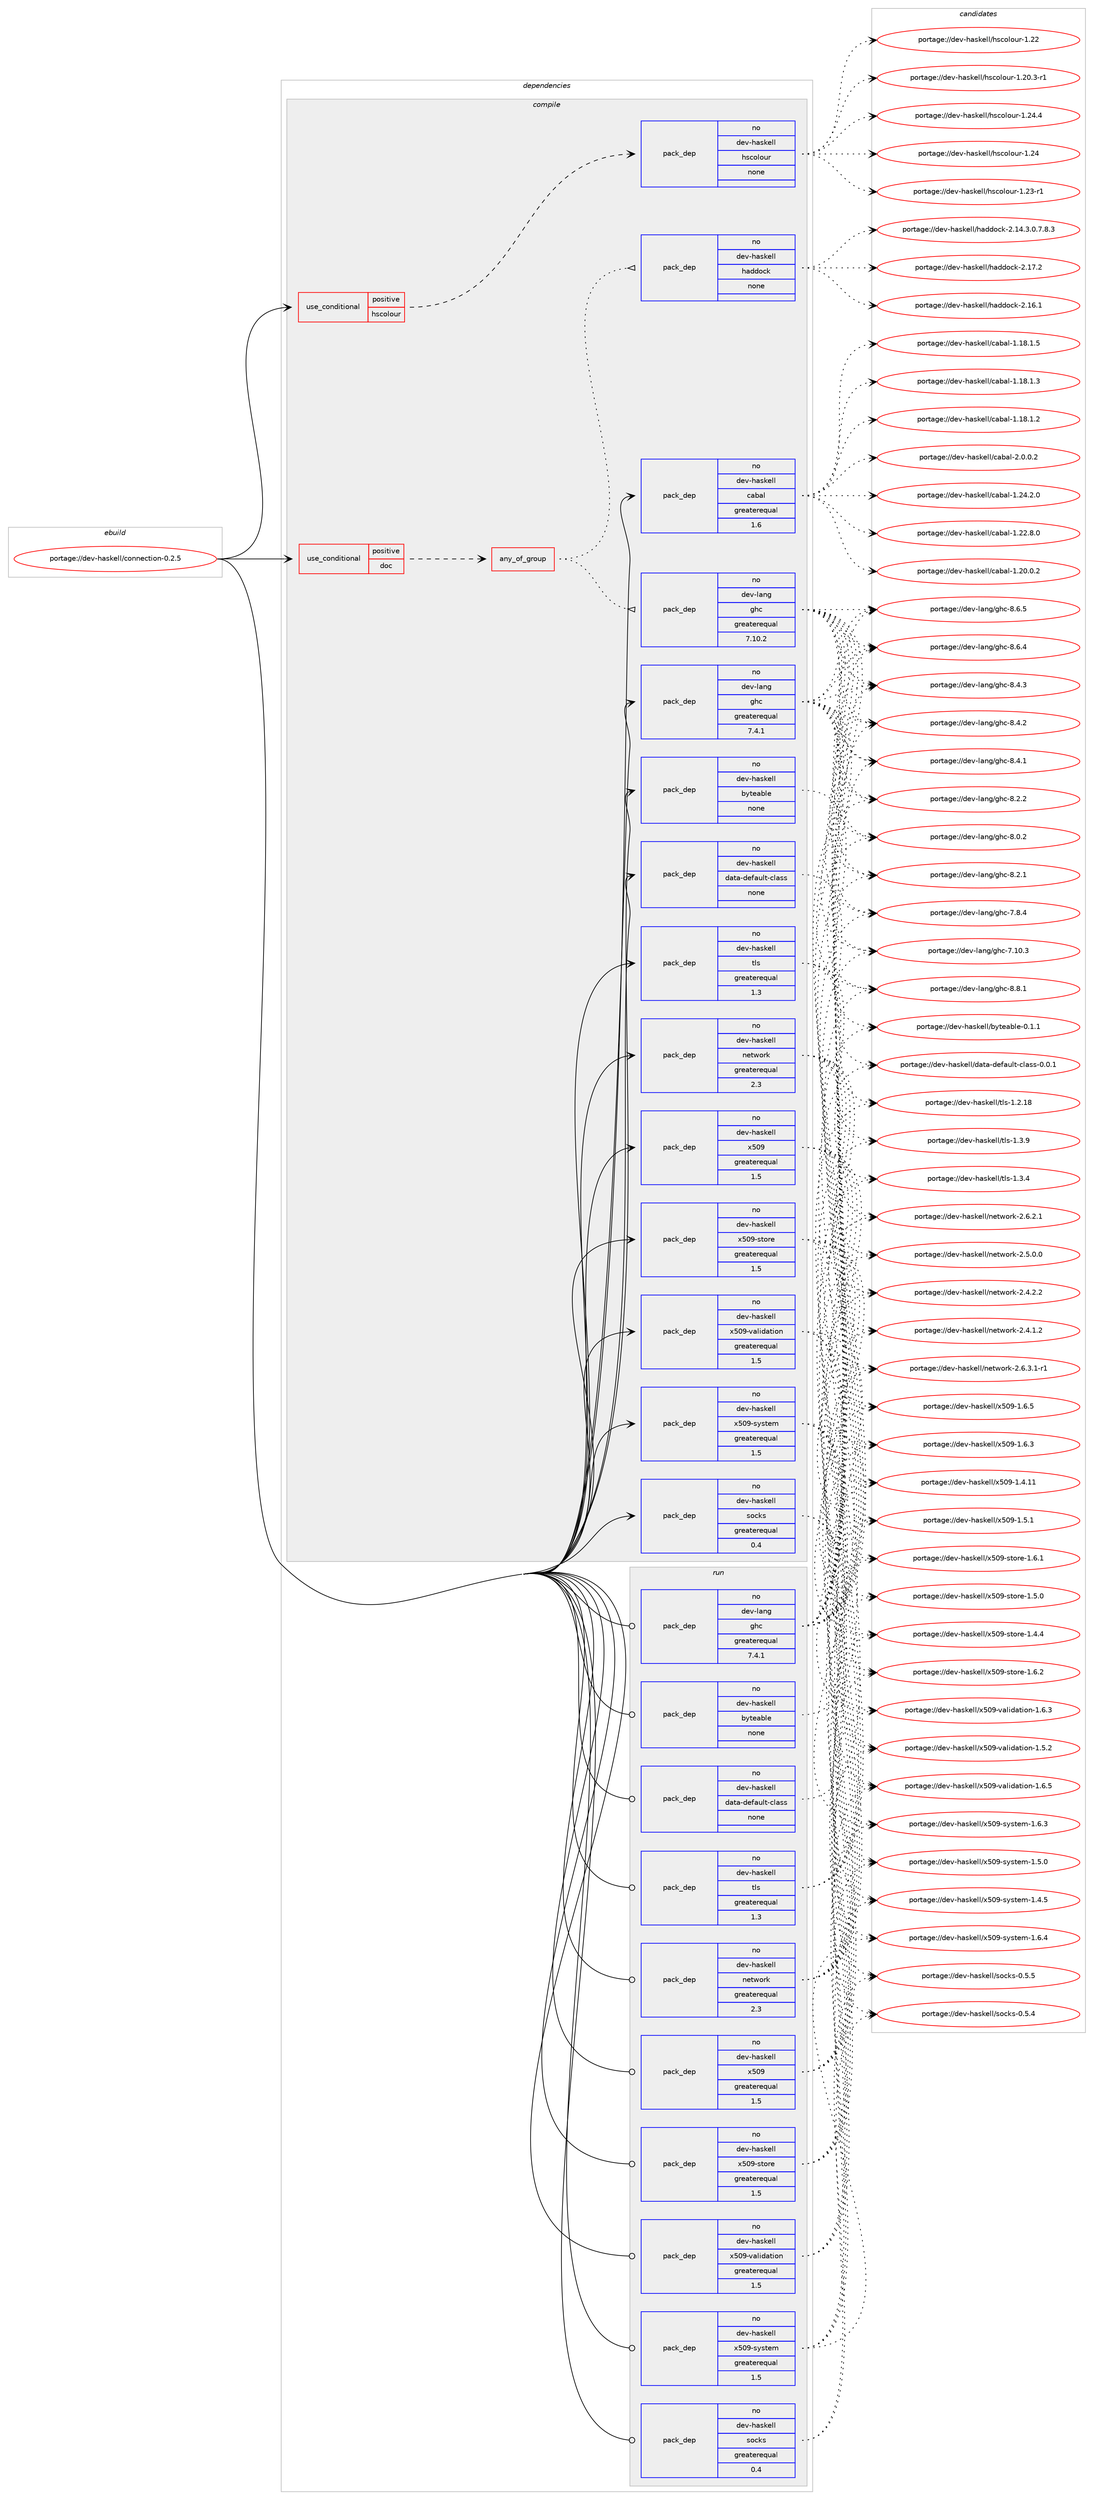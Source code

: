 digraph prolog {

# *************
# Graph options
# *************

newrank=true;
concentrate=true;
compound=true;
graph [rankdir=LR,fontname=Helvetica,fontsize=10,ranksep=1.5];#, ranksep=2.5, nodesep=0.2];
edge  [arrowhead=vee];
node  [fontname=Helvetica,fontsize=10];

# **********
# The ebuild
# **********

subgraph cluster_leftcol {
color=gray;
label=<<i>ebuild</i>>;
id [label="portage://dev-haskell/connection-0.2.5", color=red, width=4, href="../dev-haskell/connection-0.2.5.svg"];
}

# ****************
# The dependencies
# ****************

subgraph cluster_midcol {
color=gray;
label=<<i>dependencies</i>>;
subgraph cluster_compile {
fillcolor="#eeeeee";
style=filled;
label=<<i>compile</i>>;
subgraph cond134479 {
dependency566891 [label=<<TABLE BORDER="0" CELLBORDER="1" CELLSPACING="0" CELLPADDING="4"><TR><TD ROWSPAN="3" CELLPADDING="10">use_conditional</TD></TR><TR><TD>positive</TD></TR><TR><TD>doc</TD></TR></TABLE>>, shape=none, color=red];
subgraph any6647 {
dependency566892 [label=<<TABLE BORDER="0" CELLBORDER="1" CELLSPACING="0" CELLPADDING="4"><TR><TD CELLPADDING="10">any_of_group</TD></TR></TABLE>>, shape=none, color=red];subgraph pack425528 {
dependency566893 [label=<<TABLE BORDER="0" CELLBORDER="1" CELLSPACING="0" CELLPADDING="4" WIDTH="220"><TR><TD ROWSPAN="6" CELLPADDING="30">pack_dep</TD></TR><TR><TD WIDTH="110">no</TD></TR><TR><TD>dev-haskell</TD></TR><TR><TD>haddock</TD></TR><TR><TD>none</TD></TR><TR><TD></TD></TR></TABLE>>, shape=none, color=blue];
}
dependency566892:e -> dependency566893:w [weight=20,style="dotted",arrowhead="oinv"];
subgraph pack425529 {
dependency566894 [label=<<TABLE BORDER="0" CELLBORDER="1" CELLSPACING="0" CELLPADDING="4" WIDTH="220"><TR><TD ROWSPAN="6" CELLPADDING="30">pack_dep</TD></TR><TR><TD WIDTH="110">no</TD></TR><TR><TD>dev-lang</TD></TR><TR><TD>ghc</TD></TR><TR><TD>greaterequal</TD></TR><TR><TD>7.10.2</TD></TR></TABLE>>, shape=none, color=blue];
}
dependency566892:e -> dependency566894:w [weight=20,style="dotted",arrowhead="oinv"];
}
dependency566891:e -> dependency566892:w [weight=20,style="dashed",arrowhead="vee"];
}
id:e -> dependency566891:w [weight=20,style="solid",arrowhead="vee"];
subgraph cond134480 {
dependency566895 [label=<<TABLE BORDER="0" CELLBORDER="1" CELLSPACING="0" CELLPADDING="4"><TR><TD ROWSPAN="3" CELLPADDING="10">use_conditional</TD></TR><TR><TD>positive</TD></TR><TR><TD>hscolour</TD></TR></TABLE>>, shape=none, color=red];
subgraph pack425530 {
dependency566896 [label=<<TABLE BORDER="0" CELLBORDER="1" CELLSPACING="0" CELLPADDING="4" WIDTH="220"><TR><TD ROWSPAN="6" CELLPADDING="30">pack_dep</TD></TR><TR><TD WIDTH="110">no</TD></TR><TR><TD>dev-haskell</TD></TR><TR><TD>hscolour</TD></TR><TR><TD>none</TD></TR><TR><TD></TD></TR></TABLE>>, shape=none, color=blue];
}
dependency566895:e -> dependency566896:w [weight=20,style="dashed",arrowhead="vee"];
}
id:e -> dependency566895:w [weight=20,style="solid",arrowhead="vee"];
subgraph pack425531 {
dependency566897 [label=<<TABLE BORDER="0" CELLBORDER="1" CELLSPACING="0" CELLPADDING="4" WIDTH="220"><TR><TD ROWSPAN="6" CELLPADDING="30">pack_dep</TD></TR><TR><TD WIDTH="110">no</TD></TR><TR><TD>dev-haskell</TD></TR><TR><TD>byteable</TD></TR><TR><TD>none</TD></TR><TR><TD></TD></TR></TABLE>>, shape=none, color=blue];
}
id:e -> dependency566897:w [weight=20,style="solid",arrowhead="vee"];
subgraph pack425532 {
dependency566898 [label=<<TABLE BORDER="0" CELLBORDER="1" CELLSPACING="0" CELLPADDING="4" WIDTH="220"><TR><TD ROWSPAN="6" CELLPADDING="30">pack_dep</TD></TR><TR><TD WIDTH="110">no</TD></TR><TR><TD>dev-haskell</TD></TR><TR><TD>cabal</TD></TR><TR><TD>greaterequal</TD></TR><TR><TD>1.6</TD></TR></TABLE>>, shape=none, color=blue];
}
id:e -> dependency566898:w [weight=20,style="solid",arrowhead="vee"];
subgraph pack425533 {
dependency566899 [label=<<TABLE BORDER="0" CELLBORDER="1" CELLSPACING="0" CELLPADDING="4" WIDTH="220"><TR><TD ROWSPAN="6" CELLPADDING="30">pack_dep</TD></TR><TR><TD WIDTH="110">no</TD></TR><TR><TD>dev-haskell</TD></TR><TR><TD>data-default-class</TD></TR><TR><TD>none</TD></TR><TR><TD></TD></TR></TABLE>>, shape=none, color=blue];
}
id:e -> dependency566899:w [weight=20,style="solid",arrowhead="vee"];
subgraph pack425534 {
dependency566900 [label=<<TABLE BORDER="0" CELLBORDER="1" CELLSPACING="0" CELLPADDING="4" WIDTH="220"><TR><TD ROWSPAN="6" CELLPADDING="30">pack_dep</TD></TR><TR><TD WIDTH="110">no</TD></TR><TR><TD>dev-haskell</TD></TR><TR><TD>network</TD></TR><TR><TD>greaterequal</TD></TR><TR><TD>2.3</TD></TR></TABLE>>, shape=none, color=blue];
}
id:e -> dependency566900:w [weight=20,style="solid",arrowhead="vee"];
subgraph pack425535 {
dependency566901 [label=<<TABLE BORDER="0" CELLBORDER="1" CELLSPACING="0" CELLPADDING="4" WIDTH="220"><TR><TD ROWSPAN="6" CELLPADDING="30">pack_dep</TD></TR><TR><TD WIDTH="110">no</TD></TR><TR><TD>dev-haskell</TD></TR><TR><TD>socks</TD></TR><TR><TD>greaterequal</TD></TR><TR><TD>0.4</TD></TR></TABLE>>, shape=none, color=blue];
}
id:e -> dependency566901:w [weight=20,style="solid",arrowhead="vee"];
subgraph pack425536 {
dependency566902 [label=<<TABLE BORDER="0" CELLBORDER="1" CELLSPACING="0" CELLPADDING="4" WIDTH="220"><TR><TD ROWSPAN="6" CELLPADDING="30">pack_dep</TD></TR><TR><TD WIDTH="110">no</TD></TR><TR><TD>dev-haskell</TD></TR><TR><TD>tls</TD></TR><TR><TD>greaterequal</TD></TR><TR><TD>1.3</TD></TR></TABLE>>, shape=none, color=blue];
}
id:e -> dependency566902:w [weight=20,style="solid",arrowhead="vee"];
subgraph pack425537 {
dependency566903 [label=<<TABLE BORDER="0" CELLBORDER="1" CELLSPACING="0" CELLPADDING="4" WIDTH="220"><TR><TD ROWSPAN="6" CELLPADDING="30">pack_dep</TD></TR><TR><TD WIDTH="110">no</TD></TR><TR><TD>dev-haskell</TD></TR><TR><TD>x509</TD></TR><TR><TD>greaterequal</TD></TR><TR><TD>1.5</TD></TR></TABLE>>, shape=none, color=blue];
}
id:e -> dependency566903:w [weight=20,style="solid",arrowhead="vee"];
subgraph pack425538 {
dependency566904 [label=<<TABLE BORDER="0" CELLBORDER="1" CELLSPACING="0" CELLPADDING="4" WIDTH="220"><TR><TD ROWSPAN="6" CELLPADDING="30">pack_dep</TD></TR><TR><TD WIDTH="110">no</TD></TR><TR><TD>dev-haskell</TD></TR><TR><TD>x509-store</TD></TR><TR><TD>greaterequal</TD></TR><TR><TD>1.5</TD></TR></TABLE>>, shape=none, color=blue];
}
id:e -> dependency566904:w [weight=20,style="solid",arrowhead="vee"];
subgraph pack425539 {
dependency566905 [label=<<TABLE BORDER="0" CELLBORDER="1" CELLSPACING="0" CELLPADDING="4" WIDTH="220"><TR><TD ROWSPAN="6" CELLPADDING="30">pack_dep</TD></TR><TR><TD WIDTH="110">no</TD></TR><TR><TD>dev-haskell</TD></TR><TR><TD>x509-system</TD></TR><TR><TD>greaterequal</TD></TR><TR><TD>1.5</TD></TR></TABLE>>, shape=none, color=blue];
}
id:e -> dependency566905:w [weight=20,style="solid",arrowhead="vee"];
subgraph pack425540 {
dependency566906 [label=<<TABLE BORDER="0" CELLBORDER="1" CELLSPACING="0" CELLPADDING="4" WIDTH="220"><TR><TD ROWSPAN="6" CELLPADDING="30">pack_dep</TD></TR><TR><TD WIDTH="110">no</TD></TR><TR><TD>dev-haskell</TD></TR><TR><TD>x509-validation</TD></TR><TR><TD>greaterequal</TD></TR><TR><TD>1.5</TD></TR></TABLE>>, shape=none, color=blue];
}
id:e -> dependency566906:w [weight=20,style="solid",arrowhead="vee"];
subgraph pack425541 {
dependency566907 [label=<<TABLE BORDER="0" CELLBORDER="1" CELLSPACING="0" CELLPADDING="4" WIDTH="220"><TR><TD ROWSPAN="6" CELLPADDING="30">pack_dep</TD></TR><TR><TD WIDTH="110">no</TD></TR><TR><TD>dev-lang</TD></TR><TR><TD>ghc</TD></TR><TR><TD>greaterequal</TD></TR><TR><TD>7.4.1</TD></TR></TABLE>>, shape=none, color=blue];
}
id:e -> dependency566907:w [weight=20,style="solid",arrowhead="vee"];
}
subgraph cluster_compileandrun {
fillcolor="#eeeeee";
style=filled;
label=<<i>compile and run</i>>;
}
subgraph cluster_run {
fillcolor="#eeeeee";
style=filled;
label=<<i>run</i>>;
subgraph pack425542 {
dependency566908 [label=<<TABLE BORDER="0" CELLBORDER="1" CELLSPACING="0" CELLPADDING="4" WIDTH="220"><TR><TD ROWSPAN="6" CELLPADDING="30">pack_dep</TD></TR><TR><TD WIDTH="110">no</TD></TR><TR><TD>dev-haskell</TD></TR><TR><TD>byteable</TD></TR><TR><TD>none</TD></TR><TR><TD></TD></TR></TABLE>>, shape=none, color=blue];
}
id:e -> dependency566908:w [weight=20,style="solid",arrowhead="odot"];
subgraph pack425543 {
dependency566909 [label=<<TABLE BORDER="0" CELLBORDER="1" CELLSPACING="0" CELLPADDING="4" WIDTH="220"><TR><TD ROWSPAN="6" CELLPADDING="30">pack_dep</TD></TR><TR><TD WIDTH="110">no</TD></TR><TR><TD>dev-haskell</TD></TR><TR><TD>data-default-class</TD></TR><TR><TD>none</TD></TR><TR><TD></TD></TR></TABLE>>, shape=none, color=blue];
}
id:e -> dependency566909:w [weight=20,style="solid",arrowhead="odot"];
subgraph pack425544 {
dependency566910 [label=<<TABLE BORDER="0" CELLBORDER="1" CELLSPACING="0" CELLPADDING="4" WIDTH="220"><TR><TD ROWSPAN="6" CELLPADDING="30">pack_dep</TD></TR><TR><TD WIDTH="110">no</TD></TR><TR><TD>dev-haskell</TD></TR><TR><TD>network</TD></TR><TR><TD>greaterequal</TD></TR><TR><TD>2.3</TD></TR></TABLE>>, shape=none, color=blue];
}
id:e -> dependency566910:w [weight=20,style="solid",arrowhead="odot"];
subgraph pack425545 {
dependency566911 [label=<<TABLE BORDER="0" CELLBORDER="1" CELLSPACING="0" CELLPADDING="4" WIDTH="220"><TR><TD ROWSPAN="6" CELLPADDING="30">pack_dep</TD></TR><TR><TD WIDTH="110">no</TD></TR><TR><TD>dev-haskell</TD></TR><TR><TD>socks</TD></TR><TR><TD>greaterequal</TD></TR><TR><TD>0.4</TD></TR></TABLE>>, shape=none, color=blue];
}
id:e -> dependency566911:w [weight=20,style="solid",arrowhead="odot"];
subgraph pack425546 {
dependency566912 [label=<<TABLE BORDER="0" CELLBORDER="1" CELLSPACING="0" CELLPADDING="4" WIDTH="220"><TR><TD ROWSPAN="6" CELLPADDING="30">pack_dep</TD></TR><TR><TD WIDTH="110">no</TD></TR><TR><TD>dev-haskell</TD></TR><TR><TD>tls</TD></TR><TR><TD>greaterequal</TD></TR><TR><TD>1.3</TD></TR></TABLE>>, shape=none, color=blue];
}
id:e -> dependency566912:w [weight=20,style="solid",arrowhead="odot"];
subgraph pack425547 {
dependency566913 [label=<<TABLE BORDER="0" CELLBORDER="1" CELLSPACING="0" CELLPADDING="4" WIDTH="220"><TR><TD ROWSPAN="6" CELLPADDING="30">pack_dep</TD></TR><TR><TD WIDTH="110">no</TD></TR><TR><TD>dev-haskell</TD></TR><TR><TD>x509</TD></TR><TR><TD>greaterequal</TD></TR><TR><TD>1.5</TD></TR></TABLE>>, shape=none, color=blue];
}
id:e -> dependency566913:w [weight=20,style="solid",arrowhead="odot"];
subgraph pack425548 {
dependency566914 [label=<<TABLE BORDER="0" CELLBORDER="1" CELLSPACING="0" CELLPADDING="4" WIDTH="220"><TR><TD ROWSPAN="6" CELLPADDING="30">pack_dep</TD></TR><TR><TD WIDTH="110">no</TD></TR><TR><TD>dev-haskell</TD></TR><TR><TD>x509-store</TD></TR><TR><TD>greaterequal</TD></TR><TR><TD>1.5</TD></TR></TABLE>>, shape=none, color=blue];
}
id:e -> dependency566914:w [weight=20,style="solid",arrowhead="odot"];
subgraph pack425549 {
dependency566915 [label=<<TABLE BORDER="0" CELLBORDER="1" CELLSPACING="0" CELLPADDING="4" WIDTH="220"><TR><TD ROWSPAN="6" CELLPADDING="30">pack_dep</TD></TR><TR><TD WIDTH="110">no</TD></TR><TR><TD>dev-haskell</TD></TR><TR><TD>x509-system</TD></TR><TR><TD>greaterequal</TD></TR><TR><TD>1.5</TD></TR></TABLE>>, shape=none, color=blue];
}
id:e -> dependency566915:w [weight=20,style="solid",arrowhead="odot"];
subgraph pack425550 {
dependency566916 [label=<<TABLE BORDER="0" CELLBORDER="1" CELLSPACING="0" CELLPADDING="4" WIDTH="220"><TR><TD ROWSPAN="6" CELLPADDING="30">pack_dep</TD></TR><TR><TD WIDTH="110">no</TD></TR><TR><TD>dev-haskell</TD></TR><TR><TD>x509-validation</TD></TR><TR><TD>greaterequal</TD></TR><TR><TD>1.5</TD></TR></TABLE>>, shape=none, color=blue];
}
id:e -> dependency566916:w [weight=20,style="solid",arrowhead="odot"];
subgraph pack425551 {
dependency566917 [label=<<TABLE BORDER="0" CELLBORDER="1" CELLSPACING="0" CELLPADDING="4" WIDTH="220"><TR><TD ROWSPAN="6" CELLPADDING="30">pack_dep</TD></TR><TR><TD WIDTH="110">no</TD></TR><TR><TD>dev-lang</TD></TR><TR><TD>ghc</TD></TR><TR><TD>greaterequal</TD></TR><TR><TD>7.4.1</TD></TR></TABLE>>, shape=none, color=blue];
}
id:e -> dependency566917:w [weight=20,style="solid",arrowhead="odot"];
}
}

# **************
# The candidates
# **************

subgraph cluster_choices {
rank=same;
color=gray;
label=<<i>candidates</i>>;

subgraph choice425528 {
color=black;
nodesep=1;
choice100101118451049711510710110810847104971001001119910745504649554650 [label="portage://dev-haskell/haddock-2.17.2", color=red, width=4,href="../dev-haskell/haddock-2.17.2.svg"];
choice100101118451049711510710110810847104971001001119910745504649544649 [label="portage://dev-haskell/haddock-2.16.1", color=red, width=4,href="../dev-haskell/haddock-2.16.1.svg"];
choice1001011184510497115107101108108471049710010011199107455046495246514648465546564651 [label="portage://dev-haskell/haddock-2.14.3.0.7.8.3", color=red, width=4,href="../dev-haskell/haddock-2.14.3.0.7.8.3.svg"];
dependency566893:e -> choice100101118451049711510710110810847104971001001119910745504649554650:w [style=dotted,weight="100"];
dependency566893:e -> choice100101118451049711510710110810847104971001001119910745504649544649:w [style=dotted,weight="100"];
dependency566893:e -> choice1001011184510497115107101108108471049710010011199107455046495246514648465546564651:w [style=dotted,weight="100"];
}
subgraph choice425529 {
color=black;
nodesep=1;
choice10010111845108971101034710310499455646564649 [label="portage://dev-lang/ghc-8.8.1", color=red, width=4,href="../dev-lang/ghc-8.8.1.svg"];
choice10010111845108971101034710310499455646544653 [label="portage://dev-lang/ghc-8.6.5", color=red, width=4,href="../dev-lang/ghc-8.6.5.svg"];
choice10010111845108971101034710310499455646544652 [label="portage://dev-lang/ghc-8.6.4", color=red, width=4,href="../dev-lang/ghc-8.6.4.svg"];
choice10010111845108971101034710310499455646524651 [label="portage://dev-lang/ghc-8.4.3", color=red, width=4,href="../dev-lang/ghc-8.4.3.svg"];
choice10010111845108971101034710310499455646524650 [label="portage://dev-lang/ghc-8.4.2", color=red, width=4,href="../dev-lang/ghc-8.4.2.svg"];
choice10010111845108971101034710310499455646524649 [label="portage://dev-lang/ghc-8.4.1", color=red, width=4,href="../dev-lang/ghc-8.4.1.svg"];
choice10010111845108971101034710310499455646504650 [label="portage://dev-lang/ghc-8.2.2", color=red, width=4,href="../dev-lang/ghc-8.2.2.svg"];
choice10010111845108971101034710310499455646504649 [label="portage://dev-lang/ghc-8.2.1", color=red, width=4,href="../dev-lang/ghc-8.2.1.svg"];
choice10010111845108971101034710310499455646484650 [label="portage://dev-lang/ghc-8.0.2", color=red, width=4,href="../dev-lang/ghc-8.0.2.svg"];
choice10010111845108971101034710310499455546564652 [label="portage://dev-lang/ghc-7.8.4", color=red, width=4,href="../dev-lang/ghc-7.8.4.svg"];
choice1001011184510897110103471031049945554649484651 [label="portage://dev-lang/ghc-7.10.3", color=red, width=4,href="../dev-lang/ghc-7.10.3.svg"];
dependency566894:e -> choice10010111845108971101034710310499455646564649:w [style=dotted,weight="100"];
dependency566894:e -> choice10010111845108971101034710310499455646544653:w [style=dotted,weight="100"];
dependency566894:e -> choice10010111845108971101034710310499455646544652:w [style=dotted,weight="100"];
dependency566894:e -> choice10010111845108971101034710310499455646524651:w [style=dotted,weight="100"];
dependency566894:e -> choice10010111845108971101034710310499455646524650:w [style=dotted,weight="100"];
dependency566894:e -> choice10010111845108971101034710310499455646524649:w [style=dotted,weight="100"];
dependency566894:e -> choice10010111845108971101034710310499455646504650:w [style=dotted,weight="100"];
dependency566894:e -> choice10010111845108971101034710310499455646504649:w [style=dotted,weight="100"];
dependency566894:e -> choice10010111845108971101034710310499455646484650:w [style=dotted,weight="100"];
dependency566894:e -> choice10010111845108971101034710310499455546564652:w [style=dotted,weight="100"];
dependency566894:e -> choice1001011184510897110103471031049945554649484651:w [style=dotted,weight="100"];
}
subgraph choice425530 {
color=black;
nodesep=1;
choice1001011184510497115107101108108471041159911110811111711445494650524652 [label="portage://dev-haskell/hscolour-1.24.4", color=red, width=4,href="../dev-haskell/hscolour-1.24.4.svg"];
choice100101118451049711510710110810847104115991111081111171144549465052 [label="portage://dev-haskell/hscolour-1.24", color=red, width=4,href="../dev-haskell/hscolour-1.24.svg"];
choice1001011184510497115107101108108471041159911110811111711445494650514511449 [label="portage://dev-haskell/hscolour-1.23-r1", color=red, width=4,href="../dev-haskell/hscolour-1.23-r1.svg"];
choice100101118451049711510710110810847104115991111081111171144549465050 [label="portage://dev-haskell/hscolour-1.22", color=red, width=4,href="../dev-haskell/hscolour-1.22.svg"];
choice10010111845104971151071011081084710411599111108111117114454946504846514511449 [label="portage://dev-haskell/hscolour-1.20.3-r1", color=red, width=4,href="../dev-haskell/hscolour-1.20.3-r1.svg"];
dependency566896:e -> choice1001011184510497115107101108108471041159911110811111711445494650524652:w [style=dotted,weight="100"];
dependency566896:e -> choice100101118451049711510710110810847104115991111081111171144549465052:w [style=dotted,weight="100"];
dependency566896:e -> choice1001011184510497115107101108108471041159911110811111711445494650514511449:w [style=dotted,weight="100"];
dependency566896:e -> choice100101118451049711510710110810847104115991111081111171144549465050:w [style=dotted,weight="100"];
dependency566896:e -> choice10010111845104971151071011081084710411599111108111117114454946504846514511449:w [style=dotted,weight="100"];
}
subgraph choice425531 {
color=black;
nodesep=1;
choice100101118451049711510710110810847981211161019798108101454846494649 [label="portage://dev-haskell/byteable-0.1.1", color=red, width=4,href="../dev-haskell/byteable-0.1.1.svg"];
dependency566897:e -> choice100101118451049711510710110810847981211161019798108101454846494649:w [style=dotted,weight="100"];
}
subgraph choice425532 {
color=black;
nodesep=1;
choice100101118451049711510710110810847999798971084550464846484650 [label="portage://dev-haskell/cabal-2.0.0.2", color=red, width=4,href="../dev-haskell/cabal-2.0.0.2.svg"];
choice10010111845104971151071011081084799979897108454946505246504648 [label="portage://dev-haskell/cabal-1.24.2.0", color=red, width=4,href="../dev-haskell/cabal-1.24.2.0.svg"];
choice10010111845104971151071011081084799979897108454946505046564648 [label="portage://dev-haskell/cabal-1.22.8.0", color=red, width=4,href="../dev-haskell/cabal-1.22.8.0.svg"];
choice10010111845104971151071011081084799979897108454946504846484650 [label="portage://dev-haskell/cabal-1.20.0.2", color=red, width=4,href="../dev-haskell/cabal-1.20.0.2.svg"];
choice10010111845104971151071011081084799979897108454946495646494653 [label="portage://dev-haskell/cabal-1.18.1.5", color=red, width=4,href="../dev-haskell/cabal-1.18.1.5.svg"];
choice10010111845104971151071011081084799979897108454946495646494651 [label="portage://dev-haskell/cabal-1.18.1.3", color=red, width=4,href="../dev-haskell/cabal-1.18.1.3.svg"];
choice10010111845104971151071011081084799979897108454946495646494650 [label="portage://dev-haskell/cabal-1.18.1.2", color=red, width=4,href="../dev-haskell/cabal-1.18.1.2.svg"];
dependency566898:e -> choice100101118451049711510710110810847999798971084550464846484650:w [style=dotted,weight="100"];
dependency566898:e -> choice10010111845104971151071011081084799979897108454946505246504648:w [style=dotted,weight="100"];
dependency566898:e -> choice10010111845104971151071011081084799979897108454946505046564648:w [style=dotted,weight="100"];
dependency566898:e -> choice10010111845104971151071011081084799979897108454946504846484650:w [style=dotted,weight="100"];
dependency566898:e -> choice10010111845104971151071011081084799979897108454946495646494653:w [style=dotted,weight="100"];
dependency566898:e -> choice10010111845104971151071011081084799979897108454946495646494651:w [style=dotted,weight="100"];
dependency566898:e -> choice10010111845104971151071011081084799979897108454946495646494650:w [style=dotted,weight="100"];
}
subgraph choice425533 {
color=black;
nodesep=1;
choice10010111845104971151071011081084710097116974510010110297117108116459910897115115454846484649 [label="portage://dev-haskell/data-default-class-0.0.1", color=red, width=4,href="../dev-haskell/data-default-class-0.0.1.svg"];
dependency566899:e -> choice10010111845104971151071011081084710097116974510010110297117108116459910897115115454846484649:w [style=dotted,weight="100"];
}
subgraph choice425534 {
color=black;
nodesep=1;
choice10010111845104971151071011081084711010111611911111410745504654465146494511449 [label="portage://dev-haskell/network-2.6.3.1-r1", color=red, width=4,href="../dev-haskell/network-2.6.3.1-r1.svg"];
choice1001011184510497115107101108108471101011161191111141074550465446504649 [label="portage://dev-haskell/network-2.6.2.1", color=red, width=4,href="../dev-haskell/network-2.6.2.1.svg"];
choice1001011184510497115107101108108471101011161191111141074550465346484648 [label="portage://dev-haskell/network-2.5.0.0", color=red, width=4,href="../dev-haskell/network-2.5.0.0.svg"];
choice1001011184510497115107101108108471101011161191111141074550465246504650 [label="portage://dev-haskell/network-2.4.2.2", color=red, width=4,href="../dev-haskell/network-2.4.2.2.svg"];
choice1001011184510497115107101108108471101011161191111141074550465246494650 [label="portage://dev-haskell/network-2.4.1.2", color=red, width=4,href="../dev-haskell/network-2.4.1.2.svg"];
dependency566900:e -> choice10010111845104971151071011081084711010111611911111410745504654465146494511449:w [style=dotted,weight="100"];
dependency566900:e -> choice1001011184510497115107101108108471101011161191111141074550465446504649:w [style=dotted,weight="100"];
dependency566900:e -> choice1001011184510497115107101108108471101011161191111141074550465346484648:w [style=dotted,weight="100"];
dependency566900:e -> choice1001011184510497115107101108108471101011161191111141074550465246504650:w [style=dotted,weight="100"];
dependency566900:e -> choice1001011184510497115107101108108471101011161191111141074550465246494650:w [style=dotted,weight="100"];
}
subgraph choice425535 {
color=black;
nodesep=1;
choice10010111845104971151071011081084711511199107115454846534653 [label="portage://dev-haskell/socks-0.5.5", color=red, width=4,href="../dev-haskell/socks-0.5.5.svg"];
choice10010111845104971151071011081084711511199107115454846534652 [label="portage://dev-haskell/socks-0.5.4", color=red, width=4,href="../dev-haskell/socks-0.5.4.svg"];
dependency566901:e -> choice10010111845104971151071011081084711511199107115454846534653:w [style=dotted,weight="100"];
dependency566901:e -> choice10010111845104971151071011081084711511199107115454846534652:w [style=dotted,weight="100"];
}
subgraph choice425536 {
color=black;
nodesep=1;
choice100101118451049711510710110810847116108115454946514657 [label="portage://dev-haskell/tls-1.3.9", color=red, width=4,href="../dev-haskell/tls-1.3.9.svg"];
choice100101118451049711510710110810847116108115454946514652 [label="portage://dev-haskell/tls-1.3.4", color=red, width=4,href="../dev-haskell/tls-1.3.4.svg"];
choice10010111845104971151071011081084711610811545494650464956 [label="portage://dev-haskell/tls-1.2.18", color=red, width=4,href="../dev-haskell/tls-1.2.18.svg"];
dependency566902:e -> choice100101118451049711510710110810847116108115454946514657:w [style=dotted,weight="100"];
dependency566902:e -> choice100101118451049711510710110810847116108115454946514652:w [style=dotted,weight="100"];
dependency566902:e -> choice10010111845104971151071011081084711610811545494650464956:w [style=dotted,weight="100"];
}
subgraph choice425537 {
color=black;
nodesep=1;
choice100101118451049711510710110810847120534857454946544653 [label="portage://dev-haskell/x509-1.6.5", color=red, width=4,href="../dev-haskell/x509-1.6.5.svg"];
choice100101118451049711510710110810847120534857454946544651 [label="portage://dev-haskell/x509-1.6.3", color=red, width=4,href="../dev-haskell/x509-1.6.3.svg"];
choice100101118451049711510710110810847120534857454946534649 [label="portage://dev-haskell/x509-1.5.1", color=red, width=4,href="../dev-haskell/x509-1.5.1.svg"];
choice10010111845104971151071011081084712053485745494652464949 [label="portage://dev-haskell/x509-1.4.11", color=red, width=4,href="../dev-haskell/x509-1.4.11.svg"];
dependency566903:e -> choice100101118451049711510710110810847120534857454946544653:w [style=dotted,weight="100"];
dependency566903:e -> choice100101118451049711510710110810847120534857454946544651:w [style=dotted,weight="100"];
dependency566903:e -> choice100101118451049711510710110810847120534857454946534649:w [style=dotted,weight="100"];
dependency566903:e -> choice10010111845104971151071011081084712053485745494652464949:w [style=dotted,weight="100"];
}
subgraph choice425538 {
color=black;
nodesep=1;
choice10010111845104971151071011081084712053485745115116111114101454946544650 [label="portage://dev-haskell/x509-store-1.6.2", color=red, width=4,href="../dev-haskell/x509-store-1.6.2.svg"];
choice10010111845104971151071011081084712053485745115116111114101454946544649 [label="portage://dev-haskell/x509-store-1.6.1", color=red, width=4,href="../dev-haskell/x509-store-1.6.1.svg"];
choice10010111845104971151071011081084712053485745115116111114101454946534648 [label="portage://dev-haskell/x509-store-1.5.0", color=red, width=4,href="../dev-haskell/x509-store-1.5.0.svg"];
choice10010111845104971151071011081084712053485745115116111114101454946524652 [label="portage://dev-haskell/x509-store-1.4.4", color=red, width=4,href="../dev-haskell/x509-store-1.4.4.svg"];
dependency566904:e -> choice10010111845104971151071011081084712053485745115116111114101454946544650:w [style=dotted,weight="100"];
dependency566904:e -> choice10010111845104971151071011081084712053485745115116111114101454946544649:w [style=dotted,weight="100"];
dependency566904:e -> choice10010111845104971151071011081084712053485745115116111114101454946534648:w [style=dotted,weight="100"];
dependency566904:e -> choice10010111845104971151071011081084712053485745115116111114101454946524652:w [style=dotted,weight="100"];
}
subgraph choice425539 {
color=black;
nodesep=1;
choice10010111845104971151071011081084712053485745115121115116101109454946544652 [label="portage://dev-haskell/x509-system-1.6.4", color=red, width=4,href="../dev-haskell/x509-system-1.6.4.svg"];
choice10010111845104971151071011081084712053485745115121115116101109454946544651 [label="portage://dev-haskell/x509-system-1.6.3", color=red, width=4,href="../dev-haskell/x509-system-1.6.3.svg"];
choice10010111845104971151071011081084712053485745115121115116101109454946534648 [label="portage://dev-haskell/x509-system-1.5.0", color=red, width=4,href="../dev-haskell/x509-system-1.5.0.svg"];
choice10010111845104971151071011081084712053485745115121115116101109454946524653 [label="portage://dev-haskell/x509-system-1.4.5", color=red, width=4,href="../dev-haskell/x509-system-1.4.5.svg"];
dependency566905:e -> choice10010111845104971151071011081084712053485745115121115116101109454946544652:w [style=dotted,weight="100"];
dependency566905:e -> choice10010111845104971151071011081084712053485745115121115116101109454946544651:w [style=dotted,weight="100"];
dependency566905:e -> choice10010111845104971151071011081084712053485745115121115116101109454946534648:w [style=dotted,weight="100"];
dependency566905:e -> choice10010111845104971151071011081084712053485745115121115116101109454946524653:w [style=dotted,weight="100"];
}
subgraph choice425540 {
color=black;
nodesep=1;
choice100101118451049711510710110810847120534857451189710810510097116105111110454946544653 [label="portage://dev-haskell/x509-validation-1.6.5", color=red, width=4,href="../dev-haskell/x509-validation-1.6.5.svg"];
choice100101118451049711510710110810847120534857451189710810510097116105111110454946544651 [label="portage://dev-haskell/x509-validation-1.6.3", color=red, width=4,href="../dev-haskell/x509-validation-1.6.3.svg"];
choice100101118451049711510710110810847120534857451189710810510097116105111110454946534650 [label="portage://dev-haskell/x509-validation-1.5.2", color=red, width=4,href="../dev-haskell/x509-validation-1.5.2.svg"];
dependency566906:e -> choice100101118451049711510710110810847120534857451189710810510097116105111110454946544653:w [style=dotted,weight="100"];
dependency566906:e -> choice100101118451049711510710110810847120534857451189710810510097116105111110454946544651:w [style=dotted,weight="100"];
dependency566906:e -> choice100101118451049711510710110810847120534857451189710810510097116105111110454946534650:w [style=dotted,weight="100"];
}
subgraph choice425541 {
color=black;
nodesep=1;
choice10010111845108971101034710310499455646564649 [label="portage://dev-lang/ghc-8.8.1", color=red, width=4,href="../dev-lang/ghc-8.8.1.svg"];
choice10010111845108971101034710310499455646544653 [label="portage://dev-lang/ghc-8.6.5", color=red, width=4,href="../dev-lang/ghc-8.6.5.svg"];
choice10010111845108971101034710310499455646544652 [label="portage://dev-lang/ghc-8.6.4", color=red, width=4,href="../dev-lang/ghc-8.6.4.svg"];
choice10010111845108971101034710310499455646524651 [label="portage://dev-lang/ghc-8.4.3", color=red, width=4,href="../dev-lang/ghc-8.4.3.svg"];
choice10010111845108971101034710310499455646524650 [label="portage://dev-lang/ghc-8.4.2", color=red, width=4,href="../dev-lang/ghc-8.4.2.svg"];
choice10010111845108971101034710310499455646524649 [label="portage://dev-lang/ghc-8.4.1", color=red, width=4,href="../dev-lang/ghc-8.4.1.svg"];
choice10010111845108971101034710310499455646504650 [label="portage://dev-lang/ghc-8.2.2", color=red, width=4,href="../dev-lang/ghc-8.2.2.svg"];
choice10010111845108971101034710310499455646504649 [label="portage://dev-lang/ghc-8.2.1", color=red, width=4,href="../dev-lang/ghc-8.2.1.svg"];
choice10010111845108971101034710310499455646484650 [label="portage://dev-lang/ghc-8.0.2", color=red, width=4,href="../dev-lang/ghc-8.0.2.svg"];
choice10010111845108971101034710310499455546564652 [label="portage://dev-lang/ghc-7.8.4", color=red, width=4,href="../dev-lang/ghc-7.8.4.svg"];
choice1001011184510897110103471031049945554649484651 [label="portage://dev-lang/ghc-7.10.3", color=red, width=4,href="../dev-lang/ghc-7.10.3.svg"];
dependency566907:e -> choice10010111845108971101034710310499455646564649:w [style=dotted,weight="100"];
dependency566907:e -> choice10010111845108971101034710310499455646544653:w [style=dotted,weight="100"];
dependency566907:e -> choice10010111845108971101034710310499455646544652:w [style=dotted,weight="100"];
dependency566907:e -> choice10010111845108971101034710310499455646524651:w [style=dotted,weight="100"];
dependency566907:e -> choice10010111845108971101034710310499455646524650:w [style=dotted,weight="100"];
dependency566907:e -> choice10010111845108971101034710310499455646524649:w [style=dotted,weight="100"];
dependency566907:e -> choice10010111845108971101034710310499455646504650:w [style=dotted,weight="100"];
dependency566907:e -> choice10010111845108971101034710310499455646504649:w [style=dotted,weight="100"];
dependency566907:e -> choice10010111845108971101034710310499455646484650:w [style=dotted,weight="100"];
dependency566907:e -> choice10010111845108971101034710310499455546564652:w [style=dotted,weight="100"];
dependency566907:e -> choice1001011184510897110103471031049945554649484651:w [style=dotted,weight="100"];
}
subgraph choice425542 {
color=black;
nodesep=1;
choice100101118451049711510710110810847981211161019798108101454846494649 [label="portage://dev-haskell/byteable-0.1.1", color=red, width=4,href="../dev-haskell/byteable-0.1.1.svg"];
dependency566908:e -> choice100101118451049711510710110810847981211161019798108101454846494649:w [style=dotted,weight="100"];
}
subgraph choice425543 {
color=black;
nodesep=1;
choice10010111845104971151071011081084710097116974510010110297117108116459910897115115454846484649 [label="portage://dev-haskell/data-default-class-0.0.1", color=red, width=4,href="../dev-haskell/data-default-class-0.0.1.svg"];
dependency566909:e -> choice10010111845104971151071011081084710097116974510010110297117108116459910897115115454846484649:w [style=dotted,weight="100"];
}
subgraph choice425544 {
color=black;
nodesep=1;
choice10010111845104971151071011081084711010111611911111410745504654465146494511449 [label="portage://dev-haskell/network-2.6.3.1-r1", color=red, width=4,href="../dev-haskell/network-2.6.3.1-r1.svg"];
choice1001011184510497115107101108108471101011161191111141074550465446504649 [label="portage://dev-haskell/network-2.6.2.1", color=red, width=4,href="../dev-haskell/network-2.6.2.1.svg"];
choice1001011184510497115107101108108471101011161191111141074550465346484648 [label="portage://dev-haskell/network-2.5.0.0", color=red, width=4,href="../dev-haskell/network-2.5.0.0.svg"];
choice1001011184510497115107101108108471101011161191111141074550465246504650 [label="portage://dev-haskell/network-2.4.2.2", color=red, width=4,href="../dev-haskell/network-2.4.2.2.svg"];
choice1001011184510497115107101108108471101011161191111141074550465246494650 [label="portage://dev-haskell/network-2.4.1.2", color=red, width=4,href="../dev-haskell/network-2.4.1.2.svg"];
dependency566910:e -> choice10010111845104971151071011081084711010111611911111410745504654465146494511449:w [style=dotted,weight="100"];
dependency566910:e -> choice1001011184510497115107101108108471101011161191111141074550465446504649:w [style=dotted,weight="100"];
dependency566910:e -> choice1001011184510497115107101108108471101011161191111141074550465346484648:w [style=dotted,weight="100"];
dependency566910:e -> choice1001011184510497115107101108108471101011161191111141074550465246504650:w [style=dotted,weight="100"];
dependency566910:e -> choice1001011184510497115107101108108471101011161191111141074550465246494650:w [style=dotted,weight="100"];
}
subgraph choice425545 {
color=black;
nodesep=1;
choice10010111845104971151071011081084711511199107115454846534653 [label="portage://dev-haskell/socks-0.5.5", color=red, width=4,href="../dev-haskell/socks-0.5.5.svg"];
choice10010111845104971151071011081084711511199107115454846534652 [label="portage://dev-haskell/socks-0.5.4", color=red, width=4,href="../dev-haskell/socks-0.5.4.svg"];
dependency566911:e -> choice10010111845104971151071011081084711511199107115454846534653:w [style=dotted,weight="100"];
dependency566911:e -> choice10010111845104971151071011081084711511199107115454846534652:w [style=dotted,weight="100"];
}
subgraph choice425546 {
color=black;
nodesep=1;
choice100101118451049711510710110810847116108115454946514657 [label="portage://dev-haskell/tls-1.3.9", color=red, width=4,href="../dev-haskell/tls-1.3.9.svg"];
choice100101118451049711510710110810847116108115454946514652 [label="portage://dev-haskell/tls-1.3.4", color=red, width=4,href="../dev-haskell/tls-1.3.4.svg"];
choice10010111845104971151071011081084711610811545494650464956 [label="portage://dev-haskell/tls-1.2.18", color=red, width=4,href="../dev-haskell/tls-1.2.18.svg"];
dependency566912:e -> choice100101118451049711510710110810847116108115454946514657:w [style=dotted,weight="100"];
dependency566912:e -> choice100101118451049711510710110810847116108115454946514652:w [style=dotted,weight="100"];
dependency566912:e -> choice10010111845104971151071011081084711610811545494650464956:w [style=dotted,weight="100"];
}
subgraph choice425547 {
color=black;
nodesep=1;
choice100101118451049711510710110810847120534857454946544653 [label="portage://dev-haskell/x509-1.6.5", color=red, width=4,href="../dev-haskell/x509-1.6.5.svg"];
choice100101118451049711510710110810847120534857454946544651 [label="portage://dev-haskell/x509-1.6.3", color=red, width=4,href="../dev-haskell/x509-1.6.3.svg"];
choice100101118451049711510710110810847120534857454946534649 [label="portage://dev-haskell/x509-1.5.1", color=red, width=4,href="../dev-haskell/x509-1.5.1.svg"];
choice10010111845104971151071011081084712053485745494652464949 [label="portage://dev-haskell/x509-1.4.11", color=red, width=4,href="../dev-haskell/x509-1.4.11.svg"];
dependency566913:e -> choice100101118451049711510710110810847120534857454946544653:w [style=dotted,weight="100"];
dependency566913:e -> choice100101118451049711510710110810847120534857454946544651:w [style=dotted,weight="100"];
dependency566913:e -> choice100101118451049711510710110810847120534857454946534649:w [style=dotted,weight="100"];
dependency566913:e -> choice10010111845104971151071011081084712053485745494652464949:w [style=dotted,weight="100"];
}
subgraph choice425548 {
color=black;
nodesep=1;
choice10010111845104971151071011081084712053485745115116111114101454946544650 [label="portage://dev-haskell/x509-store-1.6.2", color=red, width=4,href="../dev-haskell/x509-store-1.6.2.svg"];
choice10010111845104971151071011081084712053485745115116111114101454946544649 [label="portage://dev-haskell/x509-store-1.6.1", color=red, width=4,href="../dev-haskell/x509-store-1.6.1.svg"];
choice10010111845104971151071011081084712053485745115116111114101454946534648 [label="portage://dev-haskell/x509-store-1.5.0", color=red, width=4,href="../dev-haskell/x509-store-1.5.0.svg"];
choice10010111845104971151071011081084712053485745115116111114101454946524652 [label="portage://dev-haskell/x509-store-1.4.4", color=red, width=4,href="../dev-haskell/x509-store-1.4.4.svg"];
dependency566914:e -> choice10010111845104971151071011081084712053485745115116111114101454946544650:w [style=dotted,weight="100"];
dependency566914:e -> choice10010111845104971151071011081084712053485745115116111114101454946544649:w [style=dotted,weight="100"];
dependency566914:e -> choice10010111845104971151071011081084712053485745115116111114101454946534648:w [style=dotted,weight="100"];
dependency566914:e -> choice10010111845104971151071011081084712053485745115116111114101454946524652:w [style=dotted,weight="100"];
}
subgraph choice425549 {
color=black;
nodesep=1;
choice10010111845104971151071011081084712053485745115121115116101109454946544652 [label="portage://dev-haskell/x509-system-1.6.4", color=red, width=4,href="../dev-haskell/x509-system-1.6.4.svg"];
choice10010111845104971151071011081084712053485745115121115116101109454946544651 [label="portage://dev-haskell/x509-system-1.6.3", color=red, width=4,href="../dev-haskell/x509-system-1.6.3.svg"];
choice10010111845104971151071011081084712053485745115121115116101109454946534648 [label="portage://dev-haskell/x509-system-1.5.0", color=red, width=4,href="../dev-haskell/x509-system-1.5.0.svg"];
choice10010111845104971151071011081084712053485745115121115116101109454946524653 [label="portage://dev-haskell/x509-system-1.4.5", color=red, width=4,href="../dev-haskell/x509-system-1.4.5.svg"];
dependency566915:e -> choice10010111845104971151071011081084712053485745115121115116101109454946544652:w [style=dotted,weight="100"];
dependency566915:e -> choice10010111845104971151071011081084712053485745115121115116101109454946544651:w [style=dotted,weight="100"];
dependency566915:e -> choice10010111845104971151071011081084712053485745115121115116101109454946534648:w [style=dotted,weight="100"];
dependency566915:e -> choice10010111845104971151071011081084712053485745115121115116101109454946524653:w [style=dotted,weight="100"];
}
subgraph choice425550 {
color=black;
nodesep=1;
choice100101118451049711510710110810847120534857451189710810510097116105111110454946544653 [label="portage://dev-haskell/x509-validation-1.6.5", color=red, width=4,href="../dev-haskell/x509-validation-1.6.5.svg"];
choice100101118451049711510710110810847120534857451189710810510097116105111110454946544651 [label="portage://dev-haskell/x509-validation-1.6.3", color=red, width=4,href="../dev-haskell/x509-validation-1.6.3.svg"];
choice100101118451049711510710110810847120534857451189710810510097116105111110454946534650 [label="portage://dev-haskell/x509-validation-1.5.2", color=red, width=4,href="../dev-haskell/x509-validation-1.5.2.svg"];
dependency566916:e -> choice100101118451049711510710110810847120534857451189710810510097116105111110454946544653:w [style=dotted,weight="100"];
dependency566916:e -> choice100101118451049711510710110810847120534857451189710810510097116105111110454946544651:w [style=dotted,weight="100"];
dependency566916:e -> choice100101118451049711510710110810847120534857451189710810510097116105111110454946534650:w [style=dotted,weight="100"];
}
subgraph choice425551 {
color=black;
nodesep=1;
choice10010111845108971101034710310499455646564649 [label="portage://dev-lang/ghc-8.8.1", color=red, width=4,href="../dev-lang/ghc-8.8.1.svg"];
choice10010111845108971101034710310499455646544653 [label="portage://dev-lang/ghc-8.6.5", color=red, width=4,href="../dev-lang/ghc-8.6.5.svg"];
choice10010111845108971101034710310499455646544652 [label="portage://dev-lang/ghc-8.6.4", color=red, width=4,href="../dev-lang/ghc-8.6.4.svg"];
choice10010111845108971101034710310499455646524651 [label="portage://dev-lang/ghc-8.4.3", color=red, width=4,href="../dev-lang/ghc-8.4.3.svg"];
choice10010111845108971101034710310499455646524650 [label="portage://dev-lang/ghc-8.4.2", color=red, width=4,href="../dev-lang/ghc-8.4.2.svg"];
choice10010111845108971101034710310499455646524649 [label="portage://dev-lang/ghc-8.4.1", color=red, width=4,href="../dev-lang/ghc-8.4.1.svg"];
choice10010111845108971101034710310499455646504650 [label="portage://dev-lang/ghc-8.2.2", color=red, width=4,href="../dev-lang/ghc-8.2.2.svg"];
choice10010111845108971101034710310499455646504649 [label="portage://dev-lang/ghc-8.2.1", color=red, width=4,href="../dev-lang/ghc-8.2.1.svg"];
choice10010111845108971101034710310499455646484650 [label="portage://dev-lang/ghc-8.0.2", color=red, width=4,href="../dev-lang/ghc-8.0.2.svg"];
choice10010111845108971101034710310499455546564652 [label="portage://dev-lang/ghc-7.8.4", color=red, width=4,href="../dev-lang/ghc-7.8.4.svg"];
choice1001011184510897110103471031049945554649484651 [label="portage://dev-lang/ghc-7.10.3", color=red, width=4,href="../dev-lang/ghc-7.10.3.svg"];
dependency566917:e -> choice10010111845108971101034710310499455646564649:w [style=dotted,weight="100"];
dependency566917:e -> choice10010111845108971101034710310499455646544653:w [style=dotted,weight="100"];
dependency566917:e -> choice10010111845108971101034710310499455646544652:w [style=dotted,weight="100"];
dependency566917:e -> choice10010111845108971101034710310499455646524651:w [style=dotted,weight="100"];
dependency566917:e -> choice10010111845108971101034710310499455646524650:w [style=dotted,weight="100"];
dependency566917:e -> choice10010111845108971101034710310499455646524649:w [style=dotted,weight="100"];
dependency566917:e -> choice10010111845108971101034710310499455646504650:w [style=dotted,weight="100"];
dependency566917:e -> choice10010111845108971101034710310499455646504649:w [style=dotted,weight="100"];
dependency566917:e -> choice10010111845108971101034710310499455646484650:w [style=dotted,weight="100"];
dependency566917:e -> choice10010111845108971101034710310499455546564652:w [style=dotted,weight="100"];
dependency566917:e -> choice1001011184510897110103471031049945554649484651:w [style=dotted,weight="100"];
}
}

}
